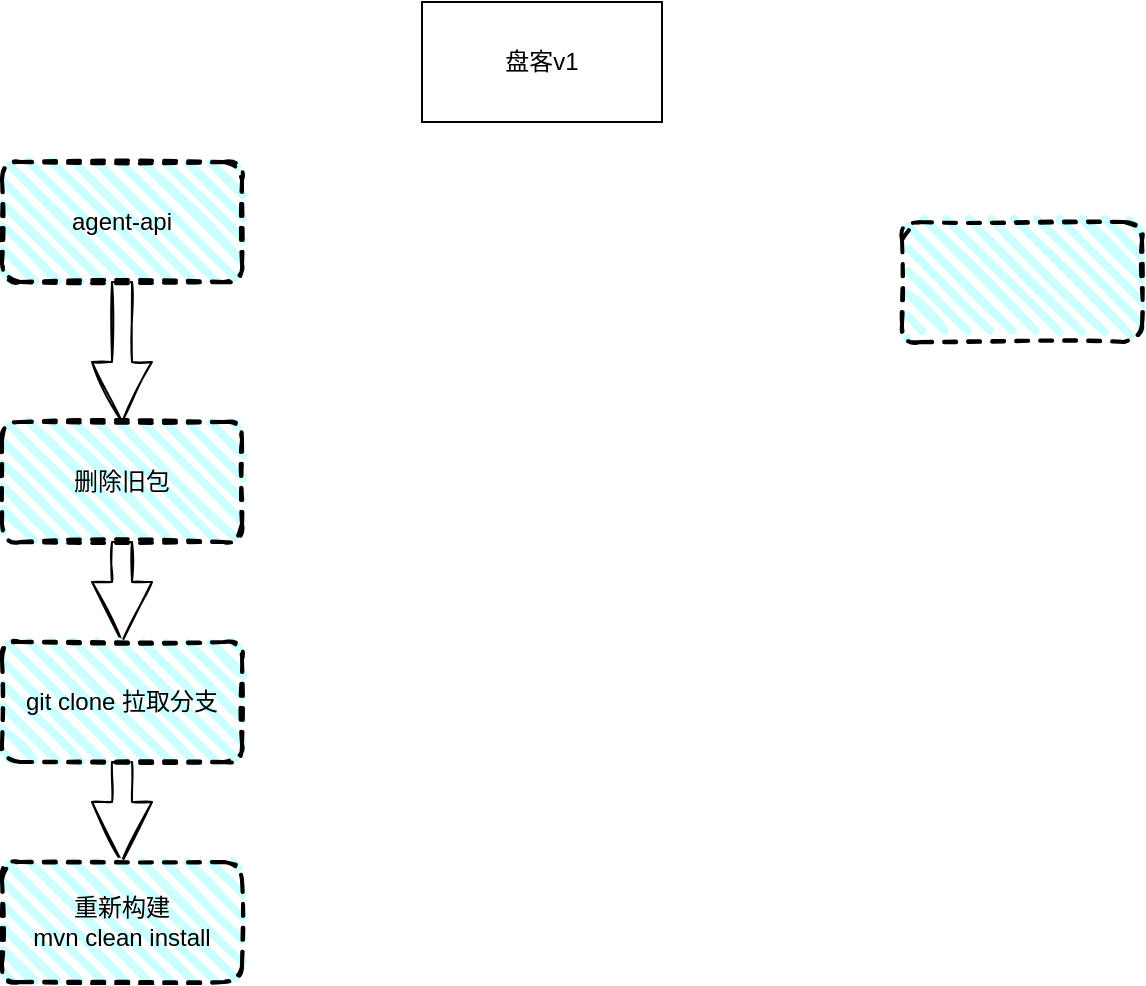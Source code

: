 <mxfile version="14.6.13" type="github">
  <diagram id="VL0vvVUHVTiF48u8kUOG" name="Page-1">
    <mxGraphModel dx="522" dy="516" grid="1" gridSize="10" guides="1" tooltips="1" connect="1" arrows="1" fold="1" page="1" pageScale="1" pageWidth="827" pageHeight="1169" math="0" shadow="0">
      <root>
        <mxCell id="0" />
        <mxCell id="1" parent="0" />
        <mxCell id="0XeIq-HeB3lPXhm3yoCl-1" value="盘客v1&lt;br&gt;" style="rounded=0;whiteSpace=wrap;html=1;" vertex="1" parent="1">
          <mxGeometry x="310" y="110" width="120" height="60" as="geometry" />
        </mxCell>
        <mxCell id="0XeIq-HeB3lPXhm3yoCl-10" style="edgeStyle=orthogonalEdgeStyle;rounded=0;orthogonalLoop=1;jettySize=auto;html=1;exitX=0.5;exitY=1;exitDx=0;exitDy=0;entryX=0.5;entryY=0;entryDx=0;entryDy=0;shape=arrow;shadow=0;sketch=1;" edge="1" parent="1" source="0XeIq-HeB3lPXhm3yoCl-3" target="0XeIq-HeB3lPXhm3yoCl-5">
          <mxGeometry relative="1" as="geometry" />
        </mxCell>
        <mxCell id="0XeIq-HeB3lPXhm3yoCl-3" value="&lt;span&gt;agent-api&lt;/span&gt;" style="rounded=1;whiteSpace=wrap;html=1;strokeWidth=2;fillWeight=4;hachureGap=8;hachureAngle=45;sketch=1;fillColor=#CCFFFF;dashed=1;" vertex="1" parent="1">
          <mxGeometry x="100" y="190" width="120" height="60" as="geometry" />
        </mxCell>
        <mxCell id="0XeIq-HeB3lPXhm3yoCl-11" style="edgeStyle=orthogonalEdgeStyle;shape=arrow;rounded=0;orthogonalLoop=1;jettySize=auto;html=1;exitX=0.5;exitY=1;exitDx=0;exitDy=0;entryX=0.5;entryY=0;entryDx=0;entryDy=0;sketch=1;" edge="1" parent="1" source="0XeIq-HeB3lPXhm3yoCl-5" target="0XeIq-HeB3lPXhm3yoCl-8">
          <mxGeometry relative="1" as="geometry" />
        </mxCell>
        <mxCell id="0XeIq-HeB3lPXhm3yoCl-5" value="删除旧包" style="rounded=1;whiteSpace=wrap;html=1;strokeWidth=2;fillWeight=4;hachureGap=8;hachureAngle=45;sketch=1;fillColor=#CCFFFF;dashed=1;" vertex="1" parent="1">
          <mxGeometry x="100" y="320" width="120" height="60" as="geometry" />
        </mxCell>
        <mxCell id="0XeIq-HeB3lPXhm3yoCl-12" style="edgeStyle=orthogonalEdgeStyle;shape=arrow;rounded=0;orthogonalLoop=1;jettySize=auto;html=1;exitX=0.5;exitY=1;exitDx=0;exitDy=0;entryX=0.5;entryY=0;entryDx=0;entryDy=0;sketch=1;" edge="1" parent="1" source="0XeIq-HeB3lPXhm3yoCl-8" target="0XeIq-HeB3lPXhm3yoCl-9">
          <mxGeometry relative="1" as="geometry" />
        </mxCell>
        <mxCell id="0XeIq-HeB3lPXhm3yoCl-8" value="git clone 拉取分支" style="rounded=1;whiteSpace=wrap;html=1;strokeWidth=2;fillWeight=4;hachureGap=8;hachureAngle=45;sketch=1;fillColor=#CCFFFF;dashed=1;" vertex="1" parent="1">
          <mxGeometry x="100" y="430" width="120" height="60" as="geometry" />
        </mxCell>
        <mxCell id="0XeIq-HeB3lPXhm3yoCl-9" value="重新构建&lt;br&gt;mvn clean install" style="rounded=1;whiteSpace=wrap;html=1;strokeWidth=2;fillWeight=4;hachureGap=8;hachureAngle=45;sketch=1;fillColor=#CCFFFF;dashed=1;" vertex="1" parent="1">
          <mxGeometry x="100" y="540" width="120" height="60" as="geometry" />
        </mxCell>
        <mxCell id="0XeIq-HeB3lPXhm3yoCl-13" value="" style="rounded=1;whiteSpace=wrap;html=1;strokeWidth=2;fillWeight=4;hachureGap=8;hachureAngle=45;sketch=1;fillColor=#CCFFFF;dashed=1;" vertex="1" parent="1">
          <mxGeometry x="550" y="220" width="120" height="60" as="geometry" />
        </mxCell>
      </root>
    </mxGraphModel>
  </diagram>
</mxfile>
